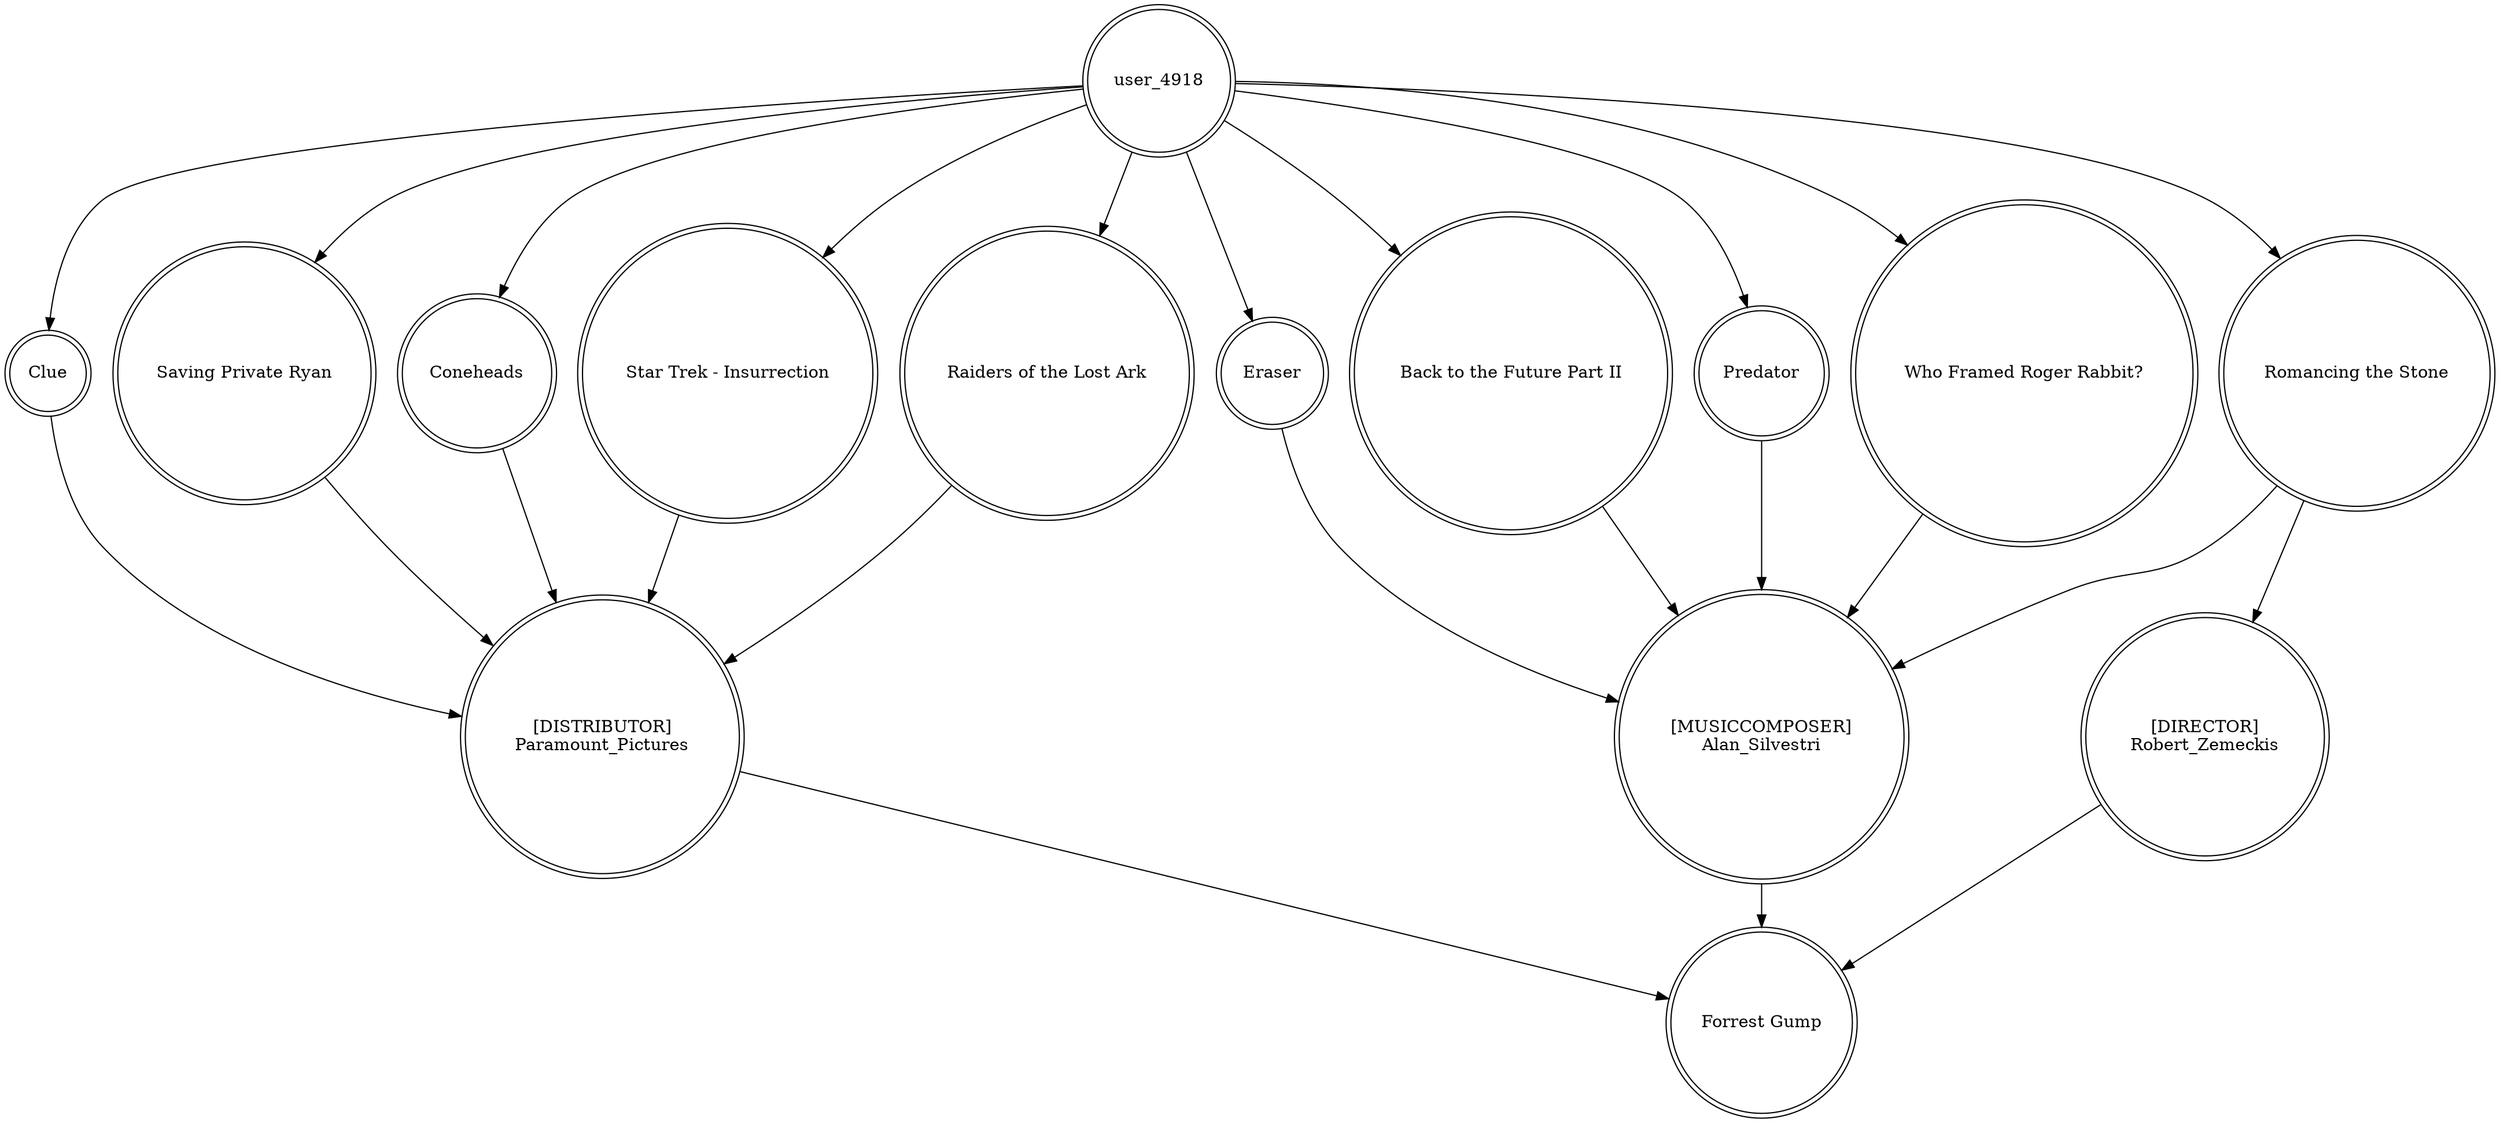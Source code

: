 digraph finite_state_machine {
	node [shape=doublecircle]
	Clue -> "[DISTRIBUTOR]
Paramount_Pictures"
	"Romancing the Stone" -> "[MUSICCOMPOSER]
Alan_Silvestri"
	"[DIRECTOR]
Robert_Zemeckis" -> "Forrest Gump"
	"Saving Private Ryan" -> "[DISTRIBUTOR]
Paramount_Pictures"
	"Romancing the Stone" -> "[DIRECTOR]
Robert_Zemeckis"
	user_4918 -> Eraser
	user_4918 -> "Back to the Future Part II"
	user_4918 -> Predator
	Predator -> "[MUSICCOMPOSER]
Alan_Silvestri"
	user_4918 -> "Saving Private Ryan"
	Coneheads -> "[DISTRIBUTOR]
Paramount_Pictures"
	user_4918 -> "Romancing the Stone"
	"[DISTRIBUTOR]
Paramount_Pictures" -> "Forrest Gump"
	user_4918 -> Coneheads
	user_4918 -> "Who Framed Roger Rabbit?"
	Eraser -> "[MUSICCOMPOSER]
Alan_Silvestri"
	user_4918 -> Clue
	"Who Framed Roger Rabbit?" -> "[MUSICCOMPOSER]
Alan_Silvestri"
	"Star Trek - Insurrection" -> "[DISTRIBUTOR]
Paramount_Pictures"
	"Back to the Future Part II" -> "[MUSICCOMPOSER]
Alan_Silvestri"
	"Raiders of the Lost Ark" -> "[DISTRIBUTOR]
Paramount_Pictures"
	user_4918 -> "Raiders of the Lost Ark"
	"[MUSICCOMPOSER]
Alan_Silvestri" -> "Forrest Gump"
	user_4918 -> "Star Trek - Insurrection"
}
